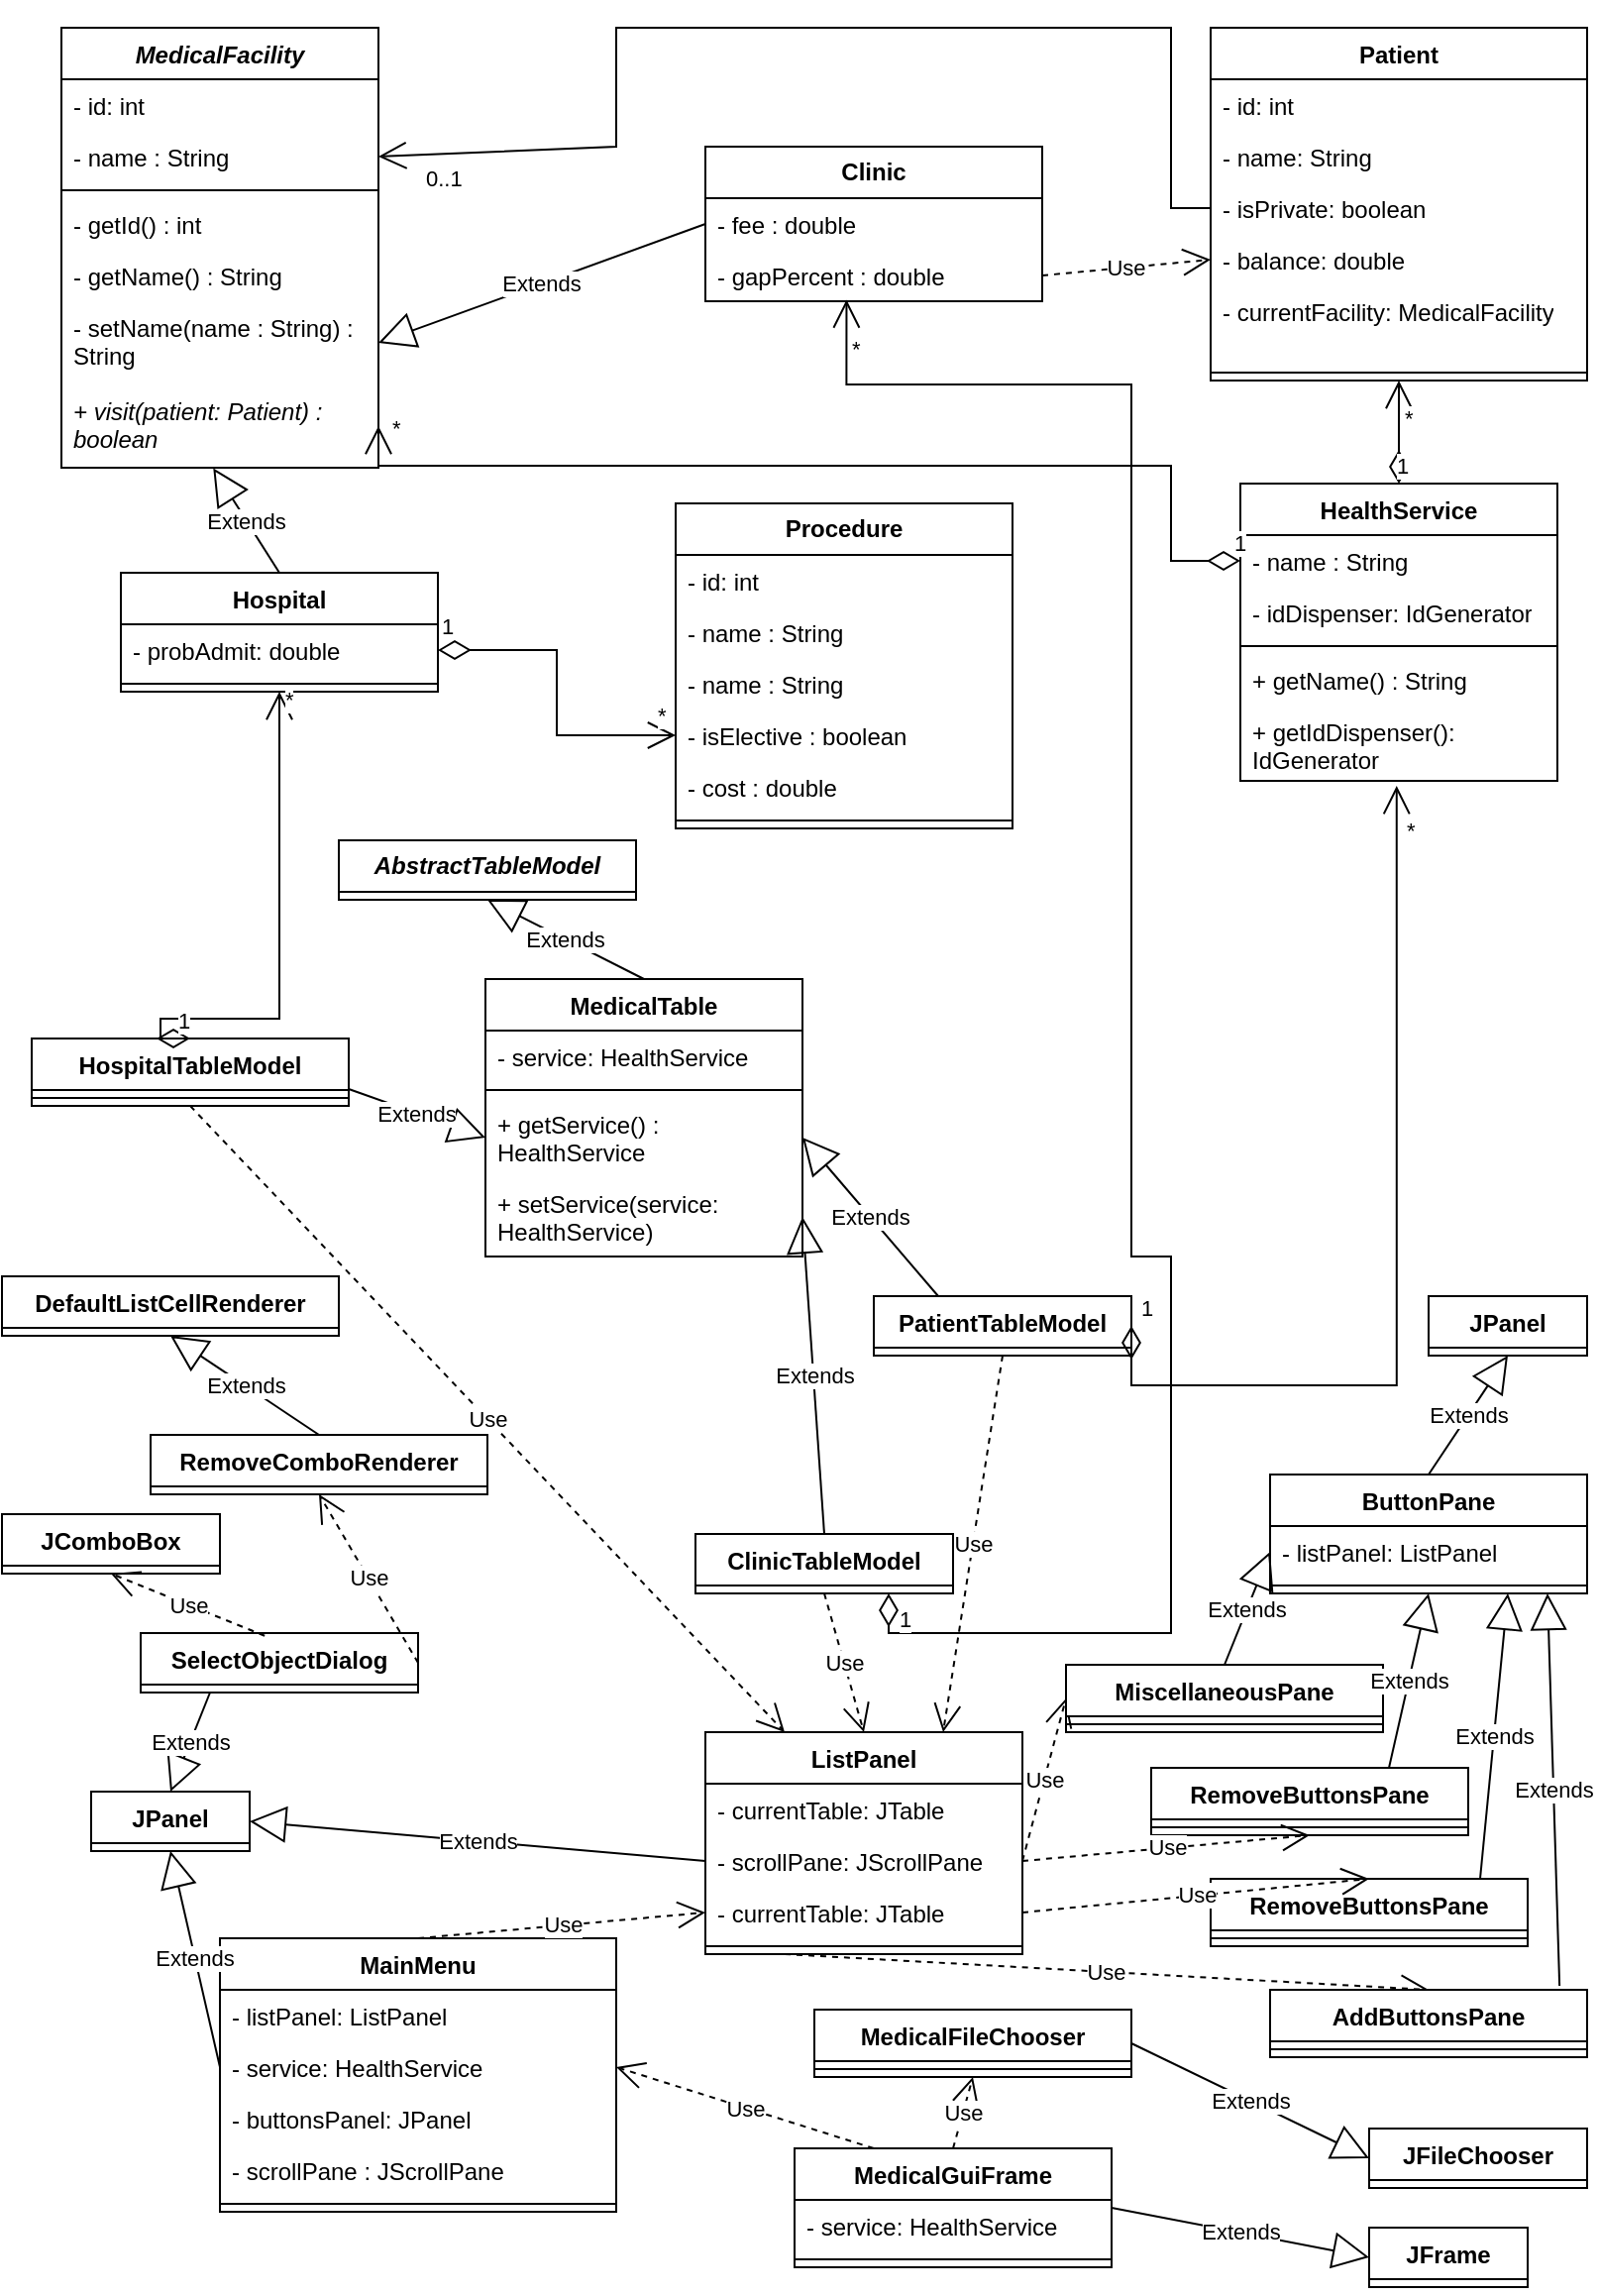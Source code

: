 <mxfile version="24.7.17">
  <diagram id="C5RBs43oDa-KdzZeNtuy" name="Page-1">
    <mxGraphModel dx="474" dy="698" grid="1" gridSize="10" guides="1" tooltips="1" connect="1" arrows="1" fold="1" page="1" pageScale="1" pageWidth="827" pageHeight="1169" math="0" shadow="0">
      <root>
        <mxCell id="WIyWlLk6GJQsqaUBKTNV-0" />
        <mxCell id="WIyWlLk6GJQsqaUBKTNV-1" parent="WIyWlLk6GJQsqaUBKTNV-0" />
        <mxCell id="uJBvSCYll9lpUhuitbbK-11" value="&lt;i&gt;&lt;b&gt;AbstractTableModel&lt;/b&gt;&lt;/i&gt;" style="swimlane;fontStyle=0;childLayout=stackLayout;horizontal=1;startSize=26;fillColor=none;horizontalStack=0;resizeParent=1;resizeParentMax=0;resizeLast=0;collapsible=1;marginBottom=0;whiteSpace=wrap;html=1;" parent="WIyWlLk6GJQsqaUBKTNV-1" vertex="1" collapsed="1">
          <mxGeometry x="180" y="430" width="150" height="30" as="geometry">
            <mxRectangle x="300" y="590" width="140" height="47" as="alternateBounds" />
          </mxGeometry>
        </mxCell>
        <mxCell id="uJBvSCYll9lpUhuitbbK-17" value="Extends" style="endArrow=block;endSize=16;endFill=0;html=1;rounded=0;exitX=1;exitY=0.75;exitDx=0;exitDy=0;entryX=0;entryY=0.5;entryDx=0;entryDy=0;" parent="WIyWlLk6GJQsqaUBKTNV-1" source="uJBvSCYll9lpUhuitbbK-98" target="smxRwG_7MUH6XR9ZZ808-3" edge="1">
          <mxGeometry width="160" relative="1" as="geometry">
            <mxPoint x="350" y="780" as="sourcePoint" />
            <mxPoint x="400" y="850" as="targetPoint" />
          </mxGeometry>
        </mxCell>
        <mxCell id="uJBvSCYll9lpUhuitbbK-22" value="Hospital" style="swimlane;fontStyle=1;align=center;verticalAlign=top;childLayout=stackLayout;horizontal=1;startSize=26;horizontalStack=0;resizeParent=1;resizeParentMax=0;resizeLast=0;collapsible=1;marginBottom=0;whiteSpace=wrap;html=1;" parent="WIyWlLk6GJQsqaUBKTNV-1" vertex="1">
          <mxGeometry x="70" y="295" width="160" height="60" as="geometry" />
        </mxCell>
        <mxCell id="uJBvSCYll9lpUhuitbbK-23" value="- probAdmit: double" style="text;strokeColor=none;fillColor=none;align=left;verticalAlign=top;spacingLeft=4;spacingRight=4;overflow=hidden;rotatable=0;points=[[0,0.5],[1,0.5]];portConstraint=eastwest;whiteSpace=wrap;html=1;" parent="uJBvSCYll9lpUhuitbbK-22" vertex="1">
          <mxGeometry y="26" width="160" height="26" as="geometry" />
        </mxCell>
        <mxCell id="uJBvSCYll9lpUhuitbbK-24" value="" style="line;strokeWidth=1;fillColor=none;align=left;verticalAlign=middle;spacingTop=-1;spacingLeft=3;spacingRight=3;rotatable=0;labelPosition=right;points=[];portConstraint=eastwest;strokeColor=inherit;" parent="uJBvSCYll9lpUhuitbbK-22" vertex="1">
          <mxGeometry y="52" width="160" height="8" as="geometry" />
        </mxCell>
        <mxCell id="uJBvSCYll9lpUhuitbbK-26" value="&lt;i&gt;MedicalFacility&lt;/i&gt;" style="swimlane;fontStyle=1;align=center;verticalAlign=top;childLayout=stackLayout;horizontal=1;startSize=26;horizontalStack=0;resizeParent=1;resizeParentMax=0;resizeLast=0;collapsible=1;marginBottom=0;whiteSpace=wrap;html=1;" parent="WIyWlLk6GJQsqaUBKTNV-1" vertex="1">
          <mxGeometry x="40" y="20" width="160" height="222" as="geometry" />
        </mxCell>
        <mxCell id="uJBvSCYll9lpUhuitbbK-27" value="- id: int" style="text;strokeColor=none;fillColor=none;align=left;verticalAlign=top;spacingLeft=4;spacingRight=4;overflow=hidden;rotatable=0;points=[[0,0.5],[1,0.5]];portConstraint=eastwest;whiteSpace=wrap;html=1;" parent="uJBvSCYll9lpUhuitbbK-26" vertex="1">
          <mxGeometry y="26" width="160" height="26" as="geometry" />
        </mxCell>
        <mxCell id="uJBvSCYll9lpUhuitbbK-31" value="- name : String" style="text;strokeColor=none;fillColor=none;align=left;verticalAlign=top;spacingLeft=4;spacingRight=4;overflow=hidden;rotatable=0;points=[[0,0.5],[1,0.5]];portConstraint=eastwest;whiteSpace=wrap;html=1;" parent="uJBvSCYll9lpUhuitbbK-26" vertex="1">
          <mxGeometry y="52" width="160" height="26" as="geometry" />
        </mxCell>
        <mxCell id="uJBvSCYll9lpUhuitbbK-28" value="" style="line;strokeWidth=1;fillColor=none;align=left;verticalAlign=middle;spacingTop=-1;spacingLeft=3;spacingRight=3;rotatable=0;labelPosition=right;points=[];portConstraint=eastwest;strokeColor=inherit;" parent="uJBvSCYll9lpUhuitbbK-26" vertex="1">
          <mxGeometry y="78" width="160" height="8" as="geometry" />
        </mxCell>
        <mxCell id="uJBvSCYll9lpUhuitbbK-29" value="- getId() : int" style="text;strokeColor=none;fillColor=none;align=left;verticalAlign=top;spacingLeft=4;spacingRight=4;overflow=hidden;rotatable=0;points=[[0,0.5],[1,0.5]];portConstraint=eastwest;whiteSpace=wrap;html=1;" parent="uJBvSCYll9lpUhuitbbK-26" vertex="1">
          <mxGeometry y="86" width="160" height="26" as="geometry" />
        </mxCell>
        <mxCell id="uJBvSCYll9lpUhuitbbK-32" value="- getName() : String" style="text;strokeColor=none;fillColor=none;align=left;verticalAlign=top;spacingLeft=4;spacingRight=4;overflow=hidden;rotatable=0;points=[[0,0.5],[1,0.5]];portConstraint=eastwest;whiteSpace=wrap;html=1;" parent="uJBvSCYll9lpUhuitbbK-26" vertex="1">
          <mxGeometry y="112" width="160" height="26" as="geometry" />
        </mxCell>
        <mxCell id="uJBvSCYll9lpUhuitbbK-33" value="- setName(name : String) : String" style="text;strokeColor=none;fillColor=none;align=left;verticalAlign=top;spacingLeft=4;spacingRight=4;overflow=hidden;rotatable=0;points=[[0,0.5],[1,0.5]];portConstraint=eastwest;whiteSpace=wrap;html=1;" parent="uJBvSCYll9lpUhuitbbK-26" vertex="1">
          <mxGeometry y="138" width="160" height="42" as="geometry" />
        </mxCell>
        <mxCell id="uJBvSCYll9lpUhuitbbK-34" value="&lt;i&gt;+ visit(patient: Patient) :&amp;nbsp; boolean&lt;/i&gt;" style="text;strokeColor=none;fillColor=none;align=left;verticalAlign=top;spacingLeft=4;spacingRight=4;overflow=hidden;rotatable=0;points=[[0,0.5],[1,0.5]];portConstraint=eastwest;whiteSpace=wrap;html=1;" parent="uJBvSCYll9lpUhuitbbK-26" vertex="1">
          <mxGeometry y="180" width="160" height="42" as="geometry" />
        </mxCell>
        <mxCell id="uJBvSCYll9lpUhuitbbK-30" value="Extends" style="endArrow=block;endSize=16;endFill=0;html=1;rounded=0;exitX=0.5;exitY=0;exitDx=0;exitDy=0;entryX=0.479;entryY=1.007;entryDx=0;entryDy=0;entryPerimeter=0;" parent="WIyWlLk6GJQsqaUBKTNV-1" source="uJBvSCYll9lpUhuitbbK-22" target="uJBvSCYll9lpUhuitbbK-34" edge="1">
          <mxGeometry width="160" relative="1" as="geometry">
            <mxPoint x="520" y="300" as="sourcePoint" />
            <mxPoint x="720" y="340" as="targetPoint" />
          </mxGeometry>
        </mxCell>
        <mxCell id="uJBvSCYll9lpUhuitbbK-48" value="&lt;b&gt;Procedure&lt;/b&gt;" style="swimlane;fontStyle=0;childLayout=stackLayout;horizontal=1;startSize=26;fillColor=none;horizontalStack=0;resizeParent=1;resizeParentMax=0;resizeLast=0;collapsible=1;marginBottom=0;whiteSpace=wrap;html=1;" parent="WIyWlLk6GJQsqaUBKTNV-1" vertex="1">
          <mxGeometry x="350" y="260" width="170" height="164" as="geometry" />
        </mxCell>
        <mxCell id="uJBvSCYll9lpUhuitbbK-49" value="- id: int" style="text;strokeColor=none;fillColor=none;align=left;verticalAlign=top;spacingLeft=4;spacingRight=4;overflow=hidden;rotatable=0;points=[[0,0.5],[1,0.5]];portConstraint=eastwest;whiteSpace=wrap;html=1;" parent="uJBvSCYll9lpUhuitbbK-48" vertex="1">
          <mxGeometry y="26" width="170" height="26" as="geometry" />
        </mxCell>
        <mxCell id="uJBvSCYll9lpUhuitbbK-52" value="- name : String" style="text;strokeColor=none;fillColor=none;align=left;verticalAlign=top;spacingLeft=4;spacingRight=4;overflow=hidden;rotatable=0;points=[[0,0.5],[1,0.5]];portConstraint=eastwest;whiteSpace=wrap;html=1;" parent="uJBvSCYll9lpUhuitbbK-48" vertex="1">
          <mxGeometry y="52" width="170" height="26" as="geometry" />
        </mxCell>
        <mxCell id="uJBvSCYll9lpUhuitbbK-53" value="- name : String" style="text;strokeColor=none;fillColor=none;align=left;verticalAlign=top;spacingLeft=4;spacingRight=4;overflow=hidden;rotatable=0;points=[[0,0.5],[1,0.5]];portConstraint=eastwest;whiteSpace=wrap;html=1;" parent="uJBvSCYll9lpUhuitbbK-48" vertex="1">
          <mxGeometry y="78" width="170" height="26" as="geometry" />
        </mxCell>
        <mxCell id="uJBvSCYll9lpUhuitbbK-54" value="- isElective : boolean" style="text;strokeColor=none;fillColor=none;align=left;verticalAlign=top;spacingLeft=4;spacingRight=4;overflow=hidden;rotatable=0;points=[[0,0.5],[1,0.5]];portConstraint=eastwest;whiteSpace=wrap;html=1;" parent="uJBvSCYll9lpUhuitbbK-48" vertex="1">
          <mxGeometry y="104" width="170" height="26" as="geometry" />
        </mxCell>
        <mxCell id="uJBvSCYll9lpUhuitbbK-55" value="- cost : double" style="text;strokeColor=none;fillColor=none;align=left;verticalAlign=top;spacingLeft=4;spacingRight=4;overflow=hidden;rotatable=0;points=[[0,0.5],[1,0.5]];portConstraint=eastwest;whiteSpace=wrap;html=1;" parent="uJBvSCYll9lpUhuitbbK-48" vertex="1">
          <mxGeometry y="130" width="170" height="26" as="geometry" />
        </mxCell>
        <mxCell id="uJBvSCYll9lpUhuitbbK-102" value="" style="line;strokeWidth=1;fillColor=none;align=left;verticalAlign=middle;spacingTop=-1;spacingLeft=3;spacingRight=3;rotatable=0;labelPosition=right;points=[];portConstraint=eastwest;strokeColor=inherit;" parent="uJBvSCYll9lpUhuitbbK-48" vertex="1">
          <mxGeometry y="156" width="170" height="8" as="geometry" />
        </mxCell>
        <mxCell id="uJBvSCYll9lpUhuitbbK-63" value="1" style="endArrow=open;html=1;endSize=12;startArrow=diamondThin;startSize=14;startFill=0;edgeStyle=orthogonalEdgeStyle;align=left;verticalAlign=bottom;rounded=0;entryX=0;entryY=0.5;entryDx=0;entryDy=0;exitX=1;exitY=0.5;exitDx=0;exitDy=0;" parent="WIyWlLk6GJQsqaUBKTNV-1" source="uJBvSCYll9lpUhuitbbK-23" target="uJBvSCYll9lpUhuitbbK-54" edge="1">
          <mxGeometry x="-1" y="3" relative="1" as="geometry">
            <mxPoint x="229.84" y="437.712" as="sourcePoint" />
            <mxPoint x="360" y="627" as="targetPoint" />
          </mxGeometry>
        </mxCell>
        <mxCell id="uJBvSCYll9lpUhuitbbK-70" value="*" style="edgeLabel;html=1;align=left;verticalAlign=bottom;resizable=0;points=[];" parent="uJBvSCYll9lpUhuitbbK-63" vertex="1" connectable="0">
          <mxGeometry x="0.858" y="2" relative="1" as="geometry">
            <mxPoint as="offset" />
          </mxGeometry>
        </mxCell>
        <mxCell id="uJBvSCYll9lpUhuitbbK-71" value="&lt;b&gt;Clinic&lt;/b&gt;" style="swimlane;fontStyle=0;childLayout=stackLayout;horizontal=1;startSize=26;fillColor=none;horizontalStack=0;resizeParent=1;resizeParentMax=0;resizeLast=0;collapsible=1;marginBottom=0;whiteSpace=wrap;html=1;" parent="WIyWlLk6GJQsqaUBKTNV-1" vertex="1">
          <mxGeometry x="365" y="80" width="170" height="78" as="geometry" />
        </mxCell>
        <mxCell id="uJBvSCYll9lpUhuitbbK-72" value="- fee : double" style="text;strokeColor=none;fillColor=none;align=left;verticalAlign=top;spacingLeft=4;spacingRight=4;overflow=hidden;rotatable=0;points=[[0,0.5],[1,0.5]];portConstraint=eastwest;whiteSpace=wrap;html=1;" parent="uJBvSCYll9lpUhuitbbK-71" vertex="1">
          <mxGeometry y="26" width="170" height="26" as="geometry" />
        </mxCell>
        <mxCell id="uJBvSCYll9lpUhuitbbK-76" value="- gapPercent : double" style="text;strokeColor=none;fillColor=none;align=left;verticalAlign=top;spacingLeft=4;spacingRight=4;overflow=hidden;rotatable=0;points=[[0,0.5],[1,0.5]];portConstraint=eastwest;whiteSpace=wrap;html=1;" parent="uJBvSCYll9lpUhuitbbK-71" vertex="1">
          <mxGeometry y="52" width="170" height="26" as="geometry" />
        </mxCell>
        <mxCell id="uJBvSCYll9lpUhuitbbK-75" value="Extends" style="endArrow=block;endSize=16;endFill=0;html=1;rounded=0;entryX=1;entryY=0.5;entryDx=0;entryDy=0;exitX=0;exitY=0.5;exitDx=0;exitDy=0;" parent="WIyWlLk6GJQsqaUBKTNV-1" source="uJBvSCYll9lpUhuitbbK-72" target="uJBvSCYll9lpUhuitbbK-33" edge="1">
          <mxGeometry width="160" relative="1" as="geometry">
            <mxPoint x="390" y="162" as="sourcePoint" />
            <mxPoint x="550" y="120" as="targetPoint" />
          </mxGeometry>
        </mxCell>
        <mxCell id="uJBvSCYll9lpUhuitbbK-98" value="HospitalTableModel" style="swimlane;fontStyle=1;align=center;verticalAlign=top;childLayout=stackLayout;horizontal=1;startSize=26;horizontalStack=0;resizeParent=1;resizeParentMax=0;resizeLast=0;collapsible=1;marginBottom=0;whiteSpace=wrap;html=1;" parent="WIyWlLk6GJQsqaUBKTNV-1" vertex="1">
          <mxGeometry x="25" y="530" width="160" height="34" as="geometry" />
        </mxCell>
        <mxCell id="uJBvSCYll9lpUhuitbbK-100" value="" style="line;strokeWidth=1;fillColor=none;align=left;verticalAlign=middle;spacingTop=-1;spacingLeft=3;spacingRight=3;rotatable=0;labelPosition=right;points=[];portConstraint=eastwest;strokeColor=inherit;" parent="uJBvSCYll9lpUhuitbbK-98" vertex="1">
          <mxGeometry y="26" width="160" height="8" as="geometry" />
        </mxCell>
        <mxCell id="uJBvSCYll9lpUhuitbbK-105" value="1" style="endArrow=open;html=1;endSize=12;startArrow=diamondThin;startSize=14;startFill=0;edgeStyle=orthogonalEdgeStyle;align=left;verticalAlign=bottom;rounded=0;entryX=0.5;entryY=1;entryDx=0;entryDy=0;exitX=0.5;exitY=0;exitDx=0;exitDy=0;" parent="WIyWlLk6GJQsqaUBKTNV-1" source="uJBvSCYll9lpUhuitbbK-98" target="uJBvSCYll9lpUhuitbbK-22" edge="1">
          <mxGeometry x="-0.933" relative="1" as="geometry">
            <mxPoint x="120" y="600" as="sourcePoint" />
            <mxPoint x="141.52" y="536.66" as="targetPoint" />
            <mxPoint as="offset" />
            <Array as="points">
              <mxPoint x="90" y="520" />
              <mxPoint x="150" y="520" />
            </Array>
          </mxGeometry>
        </mxCell>
        <mxCell id="uJBvSCYll9lpUhuitbbK-106" value="*" style="edgeLabel;html=1;align=left;verticalAlign=bottom;resizable=0;points=[];" parent="uJBvSCYll9lpUhuitbbK-105" vertex="1" connectable="0">
          <mxGeometry x="0.904" y="-1" relative="1" as="geometry">
            <mxPoint as="offset" />
          </mxGeometry>
        </mxCell>
        <mxCell id="uJBvSCYll9lpUhuitbbK-109" value="HealthService" style="swimlane;fontStyle=1;align=center;verticalAlign=top;childLayout=stackLayout;horizontal=1;startSize=26;horizontalStack=0;resizeParent=1;resizeParentMax=0;resizeLast=0;collapsible=1;marginBottom=0;whiteSpace=wrap;html=1;" parent="WIyWlLk6GJQsqaUBKTNV-1" vertex="1">
          <mxGeometry x="635" y="250" width="160" height="150" as="geometry" />
        </mxCell>
        <mxCell id="uJBvSCYll9lpUhuitbbK-110" value="- name : String" style="text;strokeColor=none;fillColor=none;align=left;verticalAlign=top;spacingLeft=4;spacingRight=4;overflow=hidden;rotatable=0;points=[[0,0.5],[1,0.5]];portConstraint=eastwest;whiteSpace=wrap;html=1;" parent="uJBvSCYll9lpUhuitbbK-109" vertex="1">
          <mxGeometry y="26" width="160" height="26" as="geometry" />
        </mxCell>
        <mxCell id="uJBvSCYll9lpUhuitbbK-113" value="- idDispenser: IdGenerator" style="text;strokeColor=none;fillColor=none;align=left;verticalAlign=top;spacingLeft=4;spacingRight=4;overflow=hidden;rotatable=0;points=[[0,0.5],[1,0.5]];portConstraint=eastwest;whiteSpace=wrap;html=1;" parent="uJBvSCYll9lpUhuitbbK-109" vertex="1">
          <mxGeometry y="52" width="160" height="26" as="geometry" />
        </mxCell>
        <mxCell id="uJBvSCYll9lpUhuitbbK-111" value="" style="line;strokeWidth=1;fillColor=none;align=left;verticalAlign=middle;spacingTop=-1;spacingLeft=3;spacingRight=3;rotatable=0;labelPosition=right;points=[];portConstraint=eastwest;strokeColor=inherit;" parent="uJBvSCYll9lpUhuitbbK-109" vertex="1">
          <mxGeometry y="78" width="160" height="8" as="geometry" />
        </mxCell>
        <mxCell id="uJBvSCYll9lpUhuitbbK-112" value="+ getName() : String" style="text;strokeColor=none;fillColor=none;align=left;verticalAlign=top;spacingLeft=4;spacingRight=4;overflow=hidden;rotatable=0;points=[[0,0.5],[1,0.5]];portConstraint=eastwest;whiteSpace=wrap;html=1;" parent="uJBvSCYll9lpUhuitbbK-109" vertex="1">
          <mxGeometry y="86" width="160" height="26" as="geometry" />
        </mxCell>
        <mxCell id="uJBvSCYll9lpUhuitbbK-114" value="+ getIdDispenser(): IdGenerator" style="text;strokeColor=none;fillColor=none;align=left;verticalAlign=top;spacingLeft=4;spacingRight=4;overflow=hidden;rotatable=0;points=[[0,0.5],[1,0.5]];portConstraint=eastwest;whiteSpace=wrap;html=1;" parent="uJBvSCYll9lpUhuitbbK-109" vertex="1">
          <mxGeometry y="112" width="160" height="38" as="geometry" />
        </mxCell>
        <mxCell id="uJBvSCYll9lpUhuitbbK-116" value="1" style="endArrow=open;html=1;endSize=12;startArrow=diamondThin;startSize=14;startFill=0;edgeStyle=orthogonalEdgeStyle;align=left;verticalAlign=bottom;rounded=0;exitX=0;exitY=0.5;exitDx=0;exitDy=0;entryX=1;entryY=0.5;entryDx=0;entryDy=0;" parent="WIyWlLk6GJQsqaUBKTNV-1" source="uJBvSCYll9lpUhuitbbK-110" target="uJBvSCYll9lpUhuitbbK-34" edge="1">
          <mxGeometry x="-0.978" relative="1" as="geometry">
            <mxPoint x="520" y="790" as="sourcePoint" />
            <mxPoint x="260" y="320" as="targetPoint" />
            <Array as="points">
              <mxPoint x="600" y="289" />
              <mxPoint x="600" y="241" />
            </Array>
            <mxPoint as="offset" />
          </mxGeometry>
        </mxCell>
        <mxCell id="uJBvSCYll9lpUhuitbbK-117" value="*" style="edgeLabel;html=1;align=left;verticalAlign=bottom;resizable=0;points=[];" parent="uJBvSCYll9lpUhuitbbK-116" vertex="1" connectable="0">
          <mxGeometry x="0.963" y="-4" relative="1" as="geometry">
            <mxPoint x="1" as="offset" />
          </mxGeometry>
        </mxCell>
        <mxCell id="uJBvSCYll9lpUhuitbbK-118" value="Patient" style="swimlane;fontStyle=1;align=center;verticalAlign=top;childLayout=stackLayout;horizontal=1;startSize=26;horizontalStack=0;resizeParent=1;resizeParentMax=0;resizeLast=0;collapsible=1;marginBottom=0;whiteSpace=wrap;html=1;" parent="WIyWlLk6GJQsqaUBKTNV-1" vertex="1">
          <mxGeometry x="620" y="20" width="190" height="178" as="geometry" />
        </mxCell>
        <mxCell id="uJBvSCYll9lpUhuitbbK-119" value="- id: int" style="text;strokeColor=none;fillColor=none;align=left;verticalAlign=top;spacingLeft=4;spacingRight=4;overflow=hidden;rotatable=0;points=[[0,0.5],[1,0.5]];portConstraint=eastwest;whiteSpace=wrap;html=1;" parent="uJBvSCYll9lpUhuitbbK-118" vertex="1">
          <mxGeometry y="26" width="190" height="26" as="geometry" />
        </mxCell>
        <mxCell id="uJBvSCYll9lpUhuitbbK-122" value="- name: String" style="text;strokeColor=none;fillColor=none;align=left;verticalAlign=top;spacingLeft=4;spacingRight=4;overflow=hidden;rotatable=0;points=[[0,0.5],[1,0.5]];portConstraint=eastwest;whiteSpace=wrap;html=1;" parent="uJBvSCYll9lpUhuitbbK-118" vertex="1">
          <mxGeometry y="52" width="190" height="26" as="geometry" />
        </mxCell>
        <mxCell id="uJBvSCYll9lpUhuitbbK-124" value="- isPrivate: boolean" style="text;strokeColor=none;fillColor=none;align=left;verticalAlign=top;spacingLeft=4;spacingRight=4;overflow=hidden;rotatable=0;points=[[0,0.5],[1,0.5]];portConstraint=eastwest;whiteSpace=wrap;html=1;" parent="uJBvSCYll9lpUhuitbbK-118" vertex="1">
          <mxGeometry y="78" width="190" height="26" as="geometry" />
        </mxCell>
        <mxCell id="uJBvSCYll9lpUhuitbbK-123" value="- balance: double" style="text;strokeColor=none;fillColor=none;align=left;verticalAlign=top;spacingLeft=4;spacingRight=4;overflow=hidden;rotatable=0;points=[[0,0.5],[1,0.5]];portConstraint=eastwest;whiteSpace=wrap;html=1;" parent="uJBvSCYll9lpUhuitbbK-118" vertex="1">
          <mxGeometry y="104" width="190" height="26" as="geometry" />
        </mxCell>
        <mxCell id="uJBvSCYll9lpUhuitbbK-125" value="- currentFacility: MedicalFacility" style="text;strokeColor=none;fillColor=none;align=left;verticalAlign=top;spacingLeft=4;spacingRight=4;overflow=hidden;rotatable=0;points=[[0,0.5],[1,0.5]];portConstraint=eastwest;whiteSpace=wrap;html=1;" parent="uJBvSCYll9lpUhuitbbK-118" vertex="1">
          <mxGeometry y="130" width="190" height="40" as="geometry" />
        </mxCell>
        <mxCell id="uJBvSCYll9lpUhuitbbK-120" value="" style="line;strokeWidth=1;fillColor=none;align=left;verticalAlign=middle;spacingTop=-1;spacingLeft=3;spacingRight=3;rotatable=0;labelPosition=right;points=[];portConstraint=eastwest;strokeColor=inherit;" parent="uJBvSCYll9lpUhuitbbK-118" vertex="1">
          <mxGeometry y="170" width="190" height="8" as="geometry" />
        </mxCell>
        <mxCell id="uJBvSCYll9lpUhuitbbK-126" value="" style="endArrow=open;endFill=1;endSize=12;html=1;rounded=0;entryX=1;entryY=0.5;entryDx=0;entryDy=0;exitX=0;exitY=0.5;exitDx=0;exitDy=0;" parent="WIyWlLk6GJQsqaUBKTNV-1" source="uJBvSCYll9lpUhuitbbK-124" target="uJBvSCYll9lpUhuitbbK-31" edge="1">
          <mxGeometry width="160" relative="1" as="geometry">
            <mxPoint x="380" y="340" as="sourcePoint" />
            <mxPoint x="540" y="340" as="targetPoint" />
            <Array as="points">
              <mxPoint x="600" y="111" />
              <mxPoint x="600" y="20" />
              <mxPoint x="320" y="20" />
              <mxPoint x="320" y="80" />
            </Array>
          </mxGeometry>
        </mxCell>
        <mxCell id="uJBvSCYll9lpUhuitbbK-128" value="0..1" style="edgeLabel;html=1;align=left;verticalAlign=top;resizable=0;points=[];" parent="uJBvSCYll9lpUhuitbbK-126" vertex="1" connectable="0">
          <mxGeometry x="0.925" y="-1" relative="1" as="geometry">
            <mxPoint as="offset" />
          </mxGeometry>
        </mxCell>
        <mxCell id="uJBvSCYll9lpUhuitbbK-141" value="ClinicTableModel" style="swimlane;fontStyle=1;align=center;verticalAlign=top;childLayout=stackLayout;horizontal=1;startSize=26;horizontalStack=0;resizeParent=1;resizeParentMax=0;resizeLast=0;collapsible=1;marginBottom=0;whiteSpace=wrap;html=1;" parent="WIyWlLk6GJQsqaUBKTNV-1" vertex="1" collapsed="1">
          <mxGeometry x="360" y="780" width="130" height="30" as="geometry">
            <mxRectangle x="490" y="960" width="160" height="86" as="alternateBounds" />
          </mxGeometry>
        </mxCell>
        <mxCell id="uJBvSCYll9lpUhuitbbK-142" value="+ field: type" style="text;strokeColor=none;fillColor=none;align=left;verticalAlign=top;spacingLeft=4;spacingRight=4;overflow=hidden;rotatable=0;points=[[0,0.5],[1,0.5]];portConstraint=eastwest;whiteSpace=wrap;html=1;" parent="uJBvSCYll9lpUhuitbbK-141" vertex="1">
          <mxGeometry y="26" width="160" height="26" as="geometry" />
        </mxCell>
        <mxCell id="uJBvSCYll9lpUhuitbbK-143" value="" style="line;strokeWidth=1;fillColor=none;align=left;verticalAlign=middle;spacingTop=-1;spacingLeft=3;spacingRight=3;rotatable=0;labelPosition=right;points=[];portConstraint=eastwest;strokeColor=inherit;" parent="uJBvSCYll9lpUhuitbbK-141" vertex="1">
          <mxGeometry y="52" width="160" height="8" as="geometry" />
        </mxCell>
        <mxCell id="uJBvSCYll9lpUhuitbbK-144" value="+ method(type): type" style="text;strokeColor=none;fillColor=none;align=left;verticalAlign=top;spacingLeft=4;spacingRight=4;overflow=hidden;rotatable=0;points=[[0,0.5],[1,0.5]];portConstraint=eastwest;whiteSpace=wrap;html=1;" parent="uJBvSCYll9lpUhuitbbK-141" vertex="1">
          <mxGeometry y="60" width="160" height="26" as="geometry" />
        </mxCell>
        <mxCell id="uJBvSCYll9lpUhuitbbK-155" value="Extends" style="endArrow=block;endSize=16;endFill=0;html=1;rounded=0;exitX=0.5;exitY=0;exitDx=0;exitDy=0;entryX=1;entryY=0.5;entryDx=0;entryDy=0;" parent="WIyWlLk6GJQsqaUBKTNV-1" source="uJBvSCYll9lpUhuitbbK-141" target="smxRwG_7MUH6XR9ZZ808-4" edge="1">
          <mxGeometry x="-0.001" width="160" relative="1" as="geometry">
            <mxPoint x="500" y="1000" as="sourcePoint" />
            <mxPoint x="420" y="860" as="targetPoint" />
            <mxPoint as="offset" />
          </mxGeometry>
        </mxCell>
        <mxCell id="uJBvSCYll9lpUhuitbbK-156" value="PatientTableModel" style="swimlane;fontStyle=1;align=center;verticalAlign=top;childLayout=stackLayout;horizontal=1;startSize=26;horizontalStack=0;resizeParent=1;resizeParentMax=0;resizeLast=0;collapsible=1;marginBottom=0;whiteSpace=wrap;html=1;" parent="WIyWlLk6GJQsqaUBKTNV-1" vertex="1" collapsed="1">
          <mxGeometry x="450" y="660" width="130" height="30" as="geometry">
            <mxRectangle x="490" y="960" width="160" height="86" as="alternateBounds" />
          </mxGeometry>
        </mxCell>
        <mxCell id="uJBvSCYll9lpUhuitbbK-157" value="+ field: type" style="text;strokeColor=none;fillColor=none;align=left;verticalAlign=top;spacingLeft=4;spacingRight=4;overflow=hidden;rotatable=0;points=[[0,0.5],[1,0.5]];portConstraint=eastwest;whiteSpace=wrap;html=1;" parent="uJBvSCYll9lpUhuitbbK-156" vertex="1">
          <mxGeometry y="26" width="160" height="26" as="geometry" />
        </mxCell>
        <mxCell id="uJBvSCYll9lpUhuitbbK-158" value="" style="line;strokeWidth=1;fillColor=none;align=left;verticalAlign=middle;spacingTop=-1;spacingLeft=3;spacingRight=3;rotatable=0;labelPosition=right;points=[];portConstraint=eastwest;strokeColor=inherit;" parent="uJBvSCYll9lpUhuitbbK-156" vertex="1">
          <mxGeometry y="52" width="160" height="8" as="geometry" />
        </mxCell>
        <mxCell id="uJBvSCYll9lpUhuitbbK-159" value="+ method(type): type" style="text;strokeColor=none;fillColor=none;align=left;verticalAlign=top;spacingLeft=4;spacingRight=4;overflow=hidden;rotatable=0;points=[[0,0.5],[1,0.5]];portConstraint=eastwest;whiteSpace=wrap;html=1;" parent="uJBvSCYll9lpUhuitbbK-156" vertex="1">
          <mxGeometry y="60" width="160" height="26" as="geometry" />
        </mxCell>
        <mxCell id="uJBvSCYll9lpUhuitbbK-160" value="Extends" style="endArrow=block;endSize=16;endFill=0;html=1;rounded=0;exitX=0.25;exitY=0;exitDx=0;exitDy=0;entryX=1;entryY=0.5;entryDx=0;entryDy=0;" parent="WIyWlLk6GJQsqaUBKTNV-1" source="uJBvSCYll9lpUhuitbbK-156" target="smxRwG_7MUH6XR9ZZ808-3" edge="1">
          <mxGeometry width="160" relative="1" as="geometry">
            <mxPoint x="592" y="880" as="sourcePoint" />
            <mxPoint x="480" y="860" as="targetPoint" />
          </mxGeometry>
        </mxCell>
        <mxCell id="uJBvSCYll9lpUhuitbbK-163" value="1" style="endArrow=open;html=1;endSize=12;startArrow=diamondThin;startSize=14;startFill=0;edgeStyle=orthogonalEdgeStyle;align=left;verticalAlign=bottom;rounded=0;exitX=1;exitY=0.5;exitDx=0;exitDy=0;entryX=0.493;entryY=1.067;entryDx=0;entryDy=0;entryPerimeter=0;" parent="WIyWlLk6GJQsqaUBKTNV-1" source="uJBvSCYll9lpUhuitbbK-156" target="uJBvSCYll9lpUhuitbbK-114" edge="1">
          <mxGeometry x="-1" y="3" relative="1" as="geometry">
            <mxPoint x="690" y="840" as="sourcePoint" />
            <mxPoint x="700" y="640" as="targetPoint" />
            <Array as="points">
              <mxPoint x="714" y="705" />
            </Array>
          </mxGeometry>
        </mxCell>
        <mxCell id="uJBvSCYll9lpUhuitbbK-164" value="*" style="edgeLabel;html=1;align=left;verticalAlign=top;resizable=0;points=[];" parent="uJBvSCYll9lpUhuitbbK-163" vertex="1" connectable="0">
          <mxGeometry x="0.958" y="-3" relative="1" as="geometry">
            <mxPoint as="offset" />
          </mxGeometry>
        </mxCell>
        <mxCell id="uJBvSCYll9lpUhuitbbK-166" value="1" style="endArrow=open;html=1;endSize=12;startArrow=diamondThin;startSize=14;startFill=0;edgeStyle=orthogonalEdgeStyle;align=left;verticalAlign=top;rounded=0;exitX=0.75;exitY=1;exitDx=0;exitDy=0;entryX=0.419;entryY=0.971;entryDx=0;entryDy=0;entryPerimeter=0;" parent="WIyWlLk6GJQsqaUBKTNV-1" source="uJBvSCYll9lpUhuitbbK-141" target="uJBvSCYll9lpUhuitbbK-76" edge="1">
          <mxGeometry x="-1" y="3" relative="1" as="geometry">
            <mxPoint x="600" y="1020" as="sourcePoint" />
            <mxPoint x="548" y="220" as="targetPoint" />
            <Array as="points">
              <mxPoint x="457" y="830" />
              <mxPoint x="600" y="830" />
              <mxPoint x="600" y="640" />
              <mxPoint x="580" y="640" />
              <mxPoint x="580" y="200" />
              <mxPoint x="436" y="200" />
            </Array>
            <mxPoint as="offset" />
          </mxGeometry>
        </mxCell>
        <mxCell id="uJBvSCYll9lpUhuitbbK-167" value="*" style="edgeLabel;html=1;align=left;verticalAlign=top;resizable=0;points=[];" parent="uJBvSCYll9lpUhuitbbK-166" vertex="1" connectable="0">
          <mxGeometry x="0.976" y="-1" relative="1" as="geometry">
            <mxPoint as="offset" />
          </mxGeometry>
        </mxCell>
        <mxCell id="uJBvSCYll9lpUhuitbbK-172" value="MainMenu" style="swimlane;fontStyle=1;align=center;verticalAlign=top;childLayout=stackLayout;horizontal=1;startSize=26;horizontalStack=0;resizeParent=1;resizeParentMax=0;resizeLast=0;collapsible=1;marginBottom=0;whiteSpace=wrap;html=1;" parent="WIyWlLk6GJQsqaUBKTNV-1" vertex="1">
          <mxGeometry x="120" y="984" width="200" height="138" as="geometry" />
        </mxCell>
        <mxCell id="uJBvSCYll9lpUhuitbbK-173" value="&lt;div&gt;- listPanel: ListPanel&lt;/div&gt;" style="text;strokeColor=none;fillColor=none;align=left;verticalAlign=top;spacingLeft=4;spacingRight=4;overflow=hidden;rotatable=0;points=[[0,0.5],[1,0.5]];portConstraint=eastwest;whiteSpace=wrap;html=1;" parent="uJBvSCYll9lpUhuitbbK-172" vertex="1">
          <mxGeometry y="26" width="200" height="26" as="geometry" />
        </mxCell>
        <mxCell id="smxRwG_7MUH6XR9ZZ808-9" value="- service: HealthService" style="text;strokeColor=none;fillColor=none;align=left;verticalAlign=top;spacingLeft=4;spacingRight=4;overflow=hidden;rotatable=0;points=[[0,0.5],[1,0.5]];portConstraint=eastwest;whiteSpace=wrap;html=1;" parent="uJBvSCYll9lpUhuitbbK-172" vertex="1">
          <mxGeometry y="52" width="200" height="26" as="geometry" />
        </mxCell>
        <mxCell id="smxRwG_7MUH6XR9ZZ808-10" value="- buttonsPanel: JPanel" style="text;strokeColor=none;fillColor=none;align=left;verticalAlign=top;spacingLeft=4;spacingRight=4;overflow=hidden;rotatable=0;points=[[0,0.5],[1,0.5]];portConstraint=eastwest;whiteSpace=wrap;html=1;" parent="uJBvSCYll9lpUhuitbbK-172" vertex="1">
          <mxGeometry y="78" width="200" height="26" as="geometry" />
        </mxCell>
        <mxCell id="IG4wfABxVN-roW8auL99-11" value="- scrollPane : JScrollPane" style="text;strokeColor=none;fillColor=none;align=left;verticalAlign=top;spacingLeft=4;spacingRight=4;overflow=hidden;rotatable=0;points=[[0,0.5],[1,0.5]];portConstraint=eastwest;whiteSpace=wrap;html=1;" parent="uJBvSCYll9lpUhuitbbK-172" vertex="1">
          <mxGeometry y="104" width="200" height="26" as="geometry" />
        </mxCell>
        <mxCell id="uJBvSCYll9lpUhuitbbK-174" value="" style="line;strokeWidth=1;fillColor=none;align=left;verticalAlign=middle;spacingTop=-1;spacingLeft=3;spacingRight=3;rotatable=0;labelPosition=right;points=[];portConstraint=eastwest;strokeColor=inherit;" parent="uJBvSCYll9lpUhuitbbK-172" vertex="1">
          <mxGeometry y="130" width="200" height="8" as="geometry" />
        </mxCell>
        <mxCell id="uJBvSCYll9lpUhuitbbK-207" value="1" style="endArrow=open;html=1;endSize=12;startArrow=diamondThin;startSize=14;startFill=0;edgeStyle=orthogonalEdgeStyle;align=left;verticalAlign=bottom;rounded=0;exitX=0.5;exitY=0;exitDx=0;exitDy=0;entryX=0.5;entryY=1;entryDx=0;entryDy=0;" parent="WIyWlLk6GJQsqaUBKTNV-1" source="uJBvSCYll9lpUhuitbbK-109" target="uJBvSCYll9lpUhuitbbK-118" edge="1">
          <mxGeometry x="-1" y="3" relative="1" as="geometry">
            <mxPoint x="660" y="530" as="sourcePoint" />
            <mxPoint x="713.86" y="500.76" as="targetPoint" />
          </mxGeometry>
        </mxCell>
        <mxCell id="uJBvSCYll9lpUhuitbbK-208" value="*" style="edgeLabel;html=1;align=left;verticalAlign=top;resizable=0;points=[];" parent="uJBvSCYll9lpUhuitbbK-207" vertex="1" connectable="0">
          <mxGeometry x="0.775" y="-1" relative="1" as="geometry">
            <mxPoint as="offset" />
          </mxGeometry>
        </mxCell>
        <mxCell id="uJBvSCYll9lpUhuitbbK-226" value="JFrame" style="swimlane;fontStyle=1;align=center;verticalAlign=top;childLayout=stackLayout;horizontal=1;startSize=26;horizontalStack=0;resizeParent=1;resizeParentMax=0;resizeLast=0;collapsible=1;marginBottom=0;whiteSpace=wrap;html=1;" parent="WIyWlLk6GJQsqaUBKTNV-1" vertex="1" collapsed="1">
          <mxGeometry x="700" y="1130" width="80" height="30" as="geometry">
            <mxRectangle x="470" y="1816" width="160" height="86" as="alternateBounds" />
          </mxGeometry>
        </mxCell>
        <mxCell id="uJBvSCYll9lpUhuitbbK-227" value="+ field: type" style="text;strokeColor=none;fillColor=none;align=left;verticalAlign=top;spacingLeft=4;spacingRight=4;overflow=hidden;rotatable=0;points=[[0,0.5],[1,0.5]];portConstraint=eastwest;whiteSpace=wrap;html=1;" parent="uJBvSCYll9lpUhuitbbK-226" vertex="1">
          <mxGeometry y="26" width="160" height="26" as="geometry" />
        </mxCell>
        <mxCell id="uJBvSCYll9lpUhuitbbK-228" value="" style="line;strokeWidth=1;fillColor=none;align=left;verticalAlign=middle;spacingTop=-1;spacingLeft=3;spacingRight=3;rotatable=0;labelPosition=right;points=[];portConstraint=eastwest;strokeColor=inherit;" parent="uJBvSCYll9lpUhuitbbK-226" vertex="1">
          <mxGeometry y="52" width="160" height="8" as="geometry" />
        </mxCell>
        <mxCell id="uJBvSCYll9lpUhuitbbK-229" value="+ method(type): type" style="text;strokeColor=none;fillColor=none;align=left;verticalAlign=top;spacingLeft=4;spacingRight=4;overflow=hidden;rotatable=0;points=[[0,0.5],[1,0.5]];portConstraint=eastwest;whiteSpace=wrap;html=1;" parent="uJBvSCYll9lpUhuitbbK-226" vertex="1">
          <mxGeometry y="60" width="160" height="26" as="geometry" />
        </mxCell>
        <mxCell id="uJBvSCYll9lpUhuitbbK-230" value="Extends" style="endArrow=block;endSize=16;endFill=0;html=1;rounded=0;entryX=0;entryY=0.5;entryDx=0;entryDy=0;exitX=1;exitY=0.5;exitDx=0;exitDy=0;" parent="WIyWlLk6GJQsqaUBKTNV-1" source="uJBvSCYll9lpUhuitbbK-231" target="uJBvSCYll9lpUhuitbbK-226" edge="1">
          <mxGeometry width="160" relative="1" as="geometry">
            <mxPoint x="430" y="1249" as="sourcePoint" />
            <mxPoint x="510" y="1326" as="targetPoint" />
          </mxGeometry>
        </mxCell>
        <mxCell id="uJBvSCYll9lpUhuitbbK-231" value="MedicalGuiFrame" style="swimlane;fontStyle=1;align=center;verticalAlign=top;childLayout=stackLayout;horizontal=1;startSize=26;horizontalStack=0;resizeParent=1;resizeParentMax=0;resizeLast=0;collapsible=1;marginBottom=0;whiteSpace=wrap;html=1;" parent="WIyWlLk6GJQsqaUBKTNV-1" vertex="1">
          <mxGeometry x="410" y="1090" width="160" height="60" as="geometry" />
        </mxCell>
        <mxCell id="uJBvSCYll9lpUhuitbbK-232" value="- service: HealthService" style="text;strokeColor=none;fillColor=none;align=left;verticalAlign=top;spacingLeft=4;spacingRight=4;overflow=hidden;rotatable=0;points=[[0,0.5],[1,0.5]];portConstraint=eastwest;whiteSpace=wrap;html=1;" parent="uJBvSCYll9lpUhuitbbK-231" vertex="1">
          <mxGeometry y="26" width="160" height="26" as="geometry" />
        </mxCell>
        <mxCell id="uJBvSCYll9lpUhuitbbK-233" value="" style="line;strokeWidth=1;fillColor=none;align=left;verticalAlign=middle;spacingTop=-1;spacingLeft=3;spacingRight=3;rotatable=0;labelPosition=right;points=[];portConstraint=eastwest;strokeColor=inherit;" parent="uJBvSCYll9lpUhuitbbK-231" vertex="1">
          <mxGeometry y="52" width="160" height="8" as="geometry" />
        </mxCell>
        <mxCell id="IG4wfABxVN-roW8auL99-0" value="MedicalFileChooser" style="swimlane;fontStyle=1;align=center;verticalAlign=top;childLayout=stackLayout;horizontal=1;startSize=26;horizontalStack=0;resizeParent=1;resizeParentMax=0;resizeLast=0;collapsible=1;marginBottom=0;whiteSpace=wrap;html=1;" parent="WIyWlLk6GJQsqaUBKTNV-1" vertex="1">
          <mxGeometry x="420" y="1020" width="160" height="34" as="geometry" />
        </mxCell>
        <mxCell id="IG4wfABxVN-roW8auL99-2" value="" style="line;strokeWidth=1;fillColor=none;align=left;verticalAlign=middle;spacingTop=-1;spacingLeft=3;spacingRight=3;rotatable=0;labelPosition=right;points=[];portConstraint=eastwest;strokeColor=inherit;" parent="IG4wfABxVN-roW8auL99-0" vertex="1">
          <mxGeometry y="26" width="160" height="8" as="geometry" />
        </mxCell>
        <mxCell id="IG4wfABxVN-roW8auL99-5" value="JFileChooser" style="swimlane;fontStyle=1;align=center;verticalAlign=top;childLayout=stackLayout;horizontal=1;startSize=26;horizontalStack=0;resizeParent=1;resizeParentMax=0;resizeLast=0;collapsible=1;marginBottom=0;whiteSpace=wrap;html=1;" parent="WIyWlLk6GJQsqaUBKTNV-1" vertex="1" collapsed="1">
          <mxGeometry x="700" y="1080" width="110" height="30" as="geometry">
            <mxRectangle x="520" y="1806" width="160" height="86" as="alternateBounds" />
          </mxGeometry>
        </mxCell>
        <mxCell id="IG4wfABxVN-roW8auL99-6" value="+ field: type" style="text;strokeColor=none;fillColor=none;align=left;verticalAlign=top;spacingLeft=4;spacingRight=4;overflow=hidden;rotatable=0;points=[[0,0.5],[1,0.5]];portConstraint=eastwest;whiteSpace=wrap;html=1;" parent="IG4wfABxVN-roW8auL99-5" vertex="1">
          <mxGeometry y="26" width="160" height="26" as="geometry" />
        </mxCell>
        <mxCell id="IG4wfABxVN-roW8auL99-7" value="" style="line;strokeWidth=1;fillColor=none;align=left;verticalAlign=middle;spacingTop=-1;spacingLeft=3;spacingRight=3;rotatable=0;labelPosition=right;points=[];portConstraint=eastwest;strokeColor=inherit;" parent="IG4wfABxVN-roW8auL99-5" vertex="1">
          <mxGeometry y="52" width="160" height="8" as="geometry" />
        </mxCell>
        <mxCell id="IG4wfABxVN-roW8auL99-8" value="+ method(type): type" style="text;strokeColor=none;fillColor=none;align=left;verticalAlign=top;spacingLeft=4;spacingRight=4;overflow=hidden;rotatable=0;points=[[0,0.5],[1,0.5]];portConstraint=eastwest;whiteSpace=wrap;html=1;" parent="IG4wfABxVN-roW8auL99-5" vertex="1">
          <mxGeometry y="60" width="160" height="26" as="geometry" />
        </mxCell>
        <mxCell id="IG4wfABxVN-roW8auL99-9" value="Extends" style="endArrow=block;endSize=16;endFill=0;html=1;rounded=0;exitX=1;exitY=0.5;exitDx=0;exitDy=0;entryX=0;entryY=0.5;entryDx=0;entryDy=0;" parent="WIyWlLk6GJQsqaUBKTNV-1" source="IG4wfABxVN-roW8auL99-0" target="IG4wfABxVN-roW8auL99-5" edge="1">
          <mxGeometry width="160" relative="1" as="geometry">
            <mxPoint x="520" y="1220" as="sourcePoint" />
            <mxPoint x="790" y="1410" as="targetPoint" />
          </mxGeometry>
        </mxCell>
        <mxCell id="IG4wfABxVN-roW8auL99-10" value="Use" style="endArrow=open;endSize=12;dashed=1;html=1;rounded=0;exitX=0.5;exitY=0;exitDx=0;exitDy=0;entryX=0.5;entryY=1;entryDx=0;entryDy=0;" parent="WIyWlLk6GJQsqaUBKTNV-1" source="uJBvSCYll9lpUhuitbbK-231" target="IG4wfABxVN-roW8auL99-0" edge="1">
          <mxGeometry width="160" relative="1" as="geometry">
            <mxPoint x="340" y="1400" as="sourcePoint" />
            <mxPoint x="414.0" y="1360" as="targetPoint" />
          </mxGeometry>
        </mxCell>
        <mxCell id="smxRwG_7MUH6XR9ZZ808-0" value="MedicalTable" style="swimlane;fontStyle=1;align=center;verticalAlign=top;childLayout=stackLayout;horizontal=1;startSize=26;horizontalStack=0;resizeParent=1;resizeParentMax=0;resizeLast=0;collapsible=1;marginBottom=0;whiteSpace=wrap;html=1;" parent="WIyWlLk6GJQsqaUBKTNV-1" vertex="1">
          <mxGeometry x="254" y="500" width="160" height="140" as="geometry" />
        </mxCell>
        <mxCell id="smxRwG_7MUH6XR9ZZ808-1" value="- service: HealthService" style="text;strokeColor=none;fillColor=none;align=left;verticalAlign=top;spacingLeft=4;spacingRight=4;overflow=hidden;rotatable=0;points=[[0,0.5],[1,0.5]];portConstraint=eastwest;whiteSpace=wrap;html=1;" parent="smxRwG_7MUH6XR9ZZ808-0" vertex="1">
          <mxGeometry y="26" width="160" height="26" as="geometry" />
        </mxCell>
        <mxCell id="smxRwG_7MUH6XR9ZZ808-2" value="" style="line;strokeWidth=1;fillColor=none;align=left;verticalAlign=middle;spacingTop=-1;spacingLeft=3;spacingRight=3;rotatable=0;labelPosition=right;points=[];portConstraint=eastwest;strokeColor=inherit;" parent="smxRwG_7MUH6XR9ZZ808-0" vertex="1">
          <mxGeometry y="52" width="160" height="8" as="geometry" />
        </mxCell>
        <mxCell id="smxRwG_7MUH6XR9ZZ808-3" value="+ getService() : HealthService" style="text;strokeColor=none;fillColor=none;align=left;verticalAlign=top;spacingLeft=4;spacingRight=4;overflow=hidden;rotatable=0;points=[[0,0.5],[1,0.5]];portConstraint=eastwest;whiteSpace=wrap;html=1;" parent="smxRwG_7MUH6XR9ZZ808-0" vertex="1">
          <mxGeometry y="60" width="160" height="40" as="geometry" />
        </mxCell>
        <mxCell id="smxRwG_7MUH6XR9ZZ808-4" value="+ setService(service: HealthService)" style="text;strokeColor=none;fillColor=none;align=left;verticalAlign=top;spacingLeft=4;spacingRight=4;overflow=hidden;rotatable=0;points=[[0,0.5],[1,0.5]];portConstraint=eastwest;whiteSpace=wrap;html=1;" parent="smxRwG_7MUH6XR9ZZ808-0" vertex="1">
          <mxGeometry y="100" width="160" height="40" as="geometry" />
        </mxCell>
        <mxCell id="smxRwG_7MUH6XR9ZZ808-5" value="Extends" style="endArrow=block;endSize=16;endFill=0;html=1;rounded=0;entryX=0.5;entryY=1;entryDx=0;entryDy=0;exitX=0.5;exitY=0;exitDx=0;exitDy=0;" parent="WIyWlLk6GJQsqaUBKTNV-1" source="smxRwG_7MUH6XR9ZZ808-0" target="uJBvSCYll9lpUhuitbbK-11" edge="1">
          <mxGeometry width="160" relative="1" as="geometry">
            <mxPoint x="150" y="730" as="sourcePoint" />
            <mxPoint x="310" y="730" as="targetPoint" />
          </mxGeometry>
        </mxCell>
        <mxCell id="smxRwG_7MUH6XR9ZZ808-16" value="JPanel" style="swimlane;fontStyle=1;align=center;verticalAlign=top;childLayout=stackLayout;horizontal=1;startSize=26;horizontalStack=0;resizeParent=1;resizeParentMax=0;resizeLast=0;collapsible=1;marginBottom=0;whiteSpace=wrap;html=1;" parent="WIyWlLk6GJQsqaUBKTNV-1" vertex="1" collapsed="1">
          <mxGeometry x="55" y="910" width="80" height="30" as="geometry">
            <mxRectangle x="30" y="1250" width="160" height="34" as="alternateBounds" />
          </mxGeometry>
        </mxCell>
        <mxCell id="smxRwG_7MUH6XR9ZZ808-18" value="" style="line;strokeWidth=1;fillColor=none;align=left;verticalAlign=middle;spacingTop=-1;spacingLeft=3;spacingRight=3;rotatable=0;labelPosition=right;points=[];portConstraint=eastwest;strokeColor=inherit;" parent="smxRwG_7MUH6XR9ZZ808-16" vertex="1">
          <mxGeometry y="26" width="160" height="8" as="geometry" />
        </mxCell>
        <mxCell id="smxRwG_7MUH6XR9ZZ808-20" value="Extends" style="endArrow=block;endSize=16;endFill=0;html=1;rounded=0;entryX=0.5;entryY=1;entryDx=0;entryDy=0;exitX=0;exitY=0.5;exitDx=0;exitDy=0;" parent="WIyWlLk6GJQsqaUBKTNV-1" source="smxRwG_7MUH6XR9ZZ808-9" target="smxRwG_7MUH6XR9ZZ808-16" edge="1">
          <mxGeometry width="160" relative="1" as="geometry">
            <mxPoint x="214" y="1538" as="sourcePoint" />
            <mxPoint x="180" y="1510" as="targetPoint" />
          </mxGeometry>
        </mxCell>
        <mxCell id="smxRwG_7MUH6XR9ZZ808-21" value="ListPanel" style="swimlane;fontStyle=1;align=center;verticalAlign=top;childLayout=stackLayout;horizontal=1;startSize=26;horizontalStack=0;resizeParent=1;resizeParentMax=0;resizeLast=0;collapsible=1;marginBottom=0;whiteSpace=wrap;html=1;" parent="WIyWlLk6GJQsqaUBKTNV-1" vertex="1">
          <mxGeometry x="365" y="880" width="160" height="112" as="geometry" />
        </mxCell>
        <mxCell id="smxRwG_7MUH6XR9ZZ808-22" value="- currentTable: JTable" style="text;strokeColor=none;fillColor=none;align=left;verticalAlign=top;spacingLeft=4;spacingRight=4;overflow=hidden;rotatable=0;points=[[0,0.5],[1,0.5]];portConstraint=eastwest;whiteSpace=wrap;html=1;" parent="smxRwG_7MUH6XR9ZZ808-21" vertex="1">
          <mxGeometry y="26" width="160" height="26" as="geometry" />
        </mxCell>
        <mxCell id="smxRwG_7MUH6XR9ZZ808-25" value="- scrollPane: JScrollPane" style="text;strokeColor=none;fillColor=none;align=left;verticalAlign=top;spacingLeft=4;spacingRight=4;overflow=hidden;rotatable=0;points=[[0,0.5],[1,0.5]];portConstraint=eastwest;whiteSpace=wrap;html=1;" parent="smxRwG_7MUH6XR9ZZ808-21" vertex="1">
          <mxGeometry y="52" width="160" height="26" as="geometry" />
        </mxCell>
        <mxCell id="smxRwG_7MUH6XR9ZZ808-26" value="- currentTable: JTable" style="text;strokeColor=none;fillColor=none;align=left;verticalAlign=top;spacingLeft=4;spacingRight=4;overflow=hidden;rotatable=0;points=[[0,0.5],[1,0.5]];portConstraint=eastwest;whiteSpace=wrap;html=1;" parent="smxRwG_7MUH6XR9ZZ808-21" vertex="1">
          <mxGeometry y="78" width="160" height="26" as="geometry" />
        </mxCell>
        <mxCell id="smxRwG_7MUH6XR9ZZ808-23" value="" style="line;strokeWidth=1;fillColor=none;align=left;verticalAlign=middle;spacingTop=-1;spacingLeft=3;spacingRight=3;rotatable=0;labelPosition=right;points=[];portConstraint=eastwest;strokeColor=inherit;" parent="smxRwG_7MUH6XR9ZZ808-21" vertex="1">
          <mxGeometry y="104" width="160" height="8" as="geometry" />
        </mxCell>
        <mxCell id="smxRwG_7MUH6XR9ZZ808-32" value="Extends" style="endArrow=block;endSize=16;endFill=0;html=1;rounded=0;entryX=1;entryY=0.5;entryDx=0;entryDy=0;exitX=0;exitY=0.5;exitDx=0;exitDy=0;" parent="WIyWlLk6GJQsqaUBKTNV-1" source="smxRwG_7MUH6XR9ZZ808-25" target="smxRwG_7MUH6XR9ZZ808-16" edge="1">
          <mxGeometry width="160" relative="1" as="geometry">
            <mxPoint x="200" y="1505" as="sourcePoint" />
            <mxPoint x="80" y="1290" as="targetPoint" />
          </mxGeometry>
        </mxCell>
        <mxCell id="smxRwG_7MUH6XR9ZZ808-33" value="Use" style="endArrow=open;endSize=12;dashed=1;html=1;rounded=0;entryX=0.5;entryY=0;entryDx=0;entryDy=0;exitX=0.25;exitY=1;exitDx=0;exitDy=0;" parent="WIyWlLk6GJQsqaUBKTNV-1" source="smxRwG_7MUH6XR9ZZ808-21" target="smxRwG_7MUH6XR9ZZ808-34" edge="1">
          <mxGeometry width="160" relative="1" as="geometry">
            <mxPoint x="430" y="1590" as="sourcePoint" />
            <mxPoint x="590" y="1590" as="targetPoint" />
          </mxGeometry>
        </mxCell>
        <mxCell id="smxRwG_7MUH6XR9ZZ808-34" value="AddButtonsPane" style="swimlane;fontStyle=1;align=center;verticalAlign=top;childLayout=stackLayout;horizontal=1;startSize=26;horizontalStack=0;resizeParent=1;resizeParentMax=0;resizeLast=0;collapsible=1;marginBottom=0;whiteSpace=wrap;html=1;" parent="WIyWlLk6GJQsqaUBKTNV-1" vertex="1">
          <mxGeometry x="650" y="1010" width="160" height="34" as="geometry" />
        </mxCell>
        <mxCell id="smxRwG_7MUH6XR9ZZ808-36" value="" style="line;strokeWidth=1;fillColor=none;align=left;verticalAlign=middle;spacingTop=-1;spacingLeft=3;spacingRight=3;rotatable=0;labelPosition=right;points=[];portConstraint=eastwest;strokeColor=inherit;" parent="smxRwG_7MUH6XR9ZZ808-34" vertex="1">
          <mxGeometry y="26" width="160" height="8" as="geometry" />
        </mxCell>
        <mxCell id="smxRwG_7MUH6XR9ZZ808-38" value="RemoveButtonsPane&lt;div&gt;&lt;br&gt;&lt;/div&gt;" style="swimlane;fontStyle=1;align=center;verticalAlign=top;childLayout=stackLayout;horizontal=1;startSize=26;horizontalStack=0;resizeParent=1;resizeParentMax=0;resizeLast=0;collapsible=1;marginBottom=0;whiteSpace=wrap;html=1;" parent="WIyWlLk6GJQsqaUBKTNV-1" vertex="1">
          <mxGeometry x="620" y="954" width="160" height="34" as="geometry" />
        </mxCell>
        <mxCell id="smxRwG_7MUH6XR9ZZ808-39" value="" style="line;strokeWidth=1;fillColor=none;align=left;verticalAlign=middle;spacingTop=-1;spacingLeft=3;spacingRight=3;rotatable=0;labelPosition=right;points=[];portConstraint=eastwest;strokeColor=inherit;" parent="smxRwG_7MUH6XR9ZZ808-38" vertex="1">
          <mxGeometry y="26" width="160" height="8" as="geometry" />
        </mxCell>
        <mxCell id="smxRwG_7MUH6XR9ZZ808-40" value="RemoveButtonsPane&lt;div&gt;&lt;br&gt;&lt;/div&gt;" style="swimlane;fontStyle=1;align=center;verticalAlign=top;childLayout=stackLayout;horizontal=1;startSize=26;horizontalStack=0;resizeParent=1;resizeParentMax=0;resizeLast=0;collapsible=1;marginBottom=0;whiteSpace=wrap;html=1;" parent="WIyWlLk6GJQsqaUBKTNV-1" vertex="1">
          <mxGeometry x="590" y="898" width="160" height="34" as="geometry" />
        </mxCell>
        <mxCell id="smxRwG_7MUH6XR9ZZ808-41" value="" style="line;strokeWidth=1;fillColor=none;align=left;verticalAlign=middle;spacingTop=-1;spacingLeft=3;spacingRight=3;rotatable=0;labelPosition=right;points=[];portConstraint=eastwest;strokeColor=inherit;" parent="smxRwG_7MUH6XR9ZZ808-40" vertex="1">
          <mxGeometry y="26" width="160" height="8" as="geometry" />
        </mxCell>
        <mxCell id="smxRwG_7MUH6XR9ZZ808-44" value="Use" style="endArrow=open;endSize=12;dashed=1;html=1;rounded=0;entryX=0.5;entryY=0;entryDx=0;entryDy=0;exitX=1;exitY=0.5;exitDx=0;exitDy=0;" parent="WIyWlLk6GJQsqaUBKTNV-1" source="smxRwG_7MUH6XR9ZZ808-26" target="smxRwG_7MUH6XR9ZZ808-38" edge="1">
          <mxGeometry width="160" relative="1" as="geometry">
            <mxPoint x="540" y="1480" as="sourcePoint" />
            <mxPoint x="500" y="1640" as="targetPoint" />
          </mxGeometry>
        </mxCell>
        <mxCell id="smxRwG_7MUH6XR9ZZ808-45" value="Use" style="endArrow=open;endSize=12;dashed=1;html=1;rounded=0;entryX=0.5;entryY=1;entryDx=0;entryDy=0;exitX=1;exitY=0.5;exitDx=0;exitDy=0;" parent="WIyWlLk6GJQsqaUBKTNV-1" source="smxRwG_7MUH6XR9ZZ808-25" target="smxRwG_7MUH6XR9ZZ808-40" edge="1">
          <mxGeometry width="160" relative="1" as="geometry">
            <mxPoint x="570" y="1443" as="sourcePoint" />
            <mxPoint x="685" y="1630" as="targetPoint" />
          </mxGeometry>
        </mxCell>
        <mxCell id="smxRwG_7MUH6XR9ZZ808-46" value="Use" style="endArrow=open;endSize=12;dashed=1;html=1;rounded=0;entryX=0;entryY=0.5;entryDx=0;entryDy=0;exitX=1;exitY=0.5;exitDx=0;exitDy=0;" parent="WIyWlLk6GJQsqaUBKTNV-1" source="smxRwG_7MUH6XR9ZZ808-25" target="smxRwG_7MUH6XR9ZZ808-47" edge="1">
          <mxGeometry width="160" relative="1" as="geometry">
            <mxPoint x="570" y="1407" as="sourcePoint" />
            <mxPoint x="620" y="1467" as="targetPoint" />
          </mxGeometry>
        </mxCell>
        <mxCell id="smxRwG_7MUH6XR9ZZ808-47" value="&lt;div&gt;MiscellaneousPane&lt;/div&gt;" style="swimlane;fontStyle=1;align=center;verticalAlign=top;childLayout=stackLayout;horizontal=1;startSize=26;horizontalStack=0;resizeParent=1;resizeParentMax=0;resizeLast=0;collapsible=1;marginBottom=0;whiteSpace=wrap;html=1;" parent="WIyWlLk6GJQsqaUBKTNV-1" vertex="1">
          <mxGeometry x="547" y="846" width="160" height="34" as="geometry" />
        </mxCell>
        <mxCell id="smxRwG_7MUH6XR9ZZ808-48" value="" style="line;strokeWidth=1;fillColor=none;align=left;verticalAlign=middle;spacingTop=-1;spacingLeft=3;spacingRight=3;rotatable=0;labelPosition=right;points=[];portConstraint=eastwest;strokeColor=inherit;" parent="smxRwG_7MUH6XR9ZZ808-47" vertex="1">
          <mxGeometry y="26" width="160" height="8" as="geometry" />
        </mxCell>
        <mxCell id="smxRwG_7MUH6XR9ZZ808-49" value="Use" style="endArrow=open;endSize=12;dashed=1;html=1;rounded=0;exitX=0.5;exitY=1;exitDx=0;exitDy=0;entryX=0.25;entryY=0;entryDx=0;entryDy=0;" parent="WIyWlLk6GJQsqaUBKTNV-1" source="uJBvSCYll9lpUhuitbbK-98" target="smxRwG_7MUH6XR9ZZ808-21" edge="1">
          <mxGeometry width="160" relative="1" as="geometry">
            <mxPoint x="270" y="1060" as="sourcePoint" />
            <mxPoint x="430" y="1060" as="targetPoint" />
          </mxGeometry>
        </mxCell>
        <mxCell id="smxRwG_7MUH6XR9ZZ808-50" value="Use" style="endArrow=open;endSize=12;dashed=1;html=1;rounded=0;exitX=0.5;exitY=1;exitDx=0;exitDy=0;entryX=0.75;entryY=0;entryDx=0;entryDy=0;" parent="WIyWlLk6GJQsqaUBKTNV-1" source="uJBvSCYll9lpUhuitbbK-156" target="smxRwG_7MUH6XR9ZZ808-21" edge="1">
          <mxGeometry width="160" relative="1" as="geometry">
            <mxPoint x="525" y="920" as="sourcePoint" />
            <mxPoint x="660" y="1340" as="targetPoint" />
          </mxGeometry>
        </mxCell>
        <mxCell id="smxRwG_7MUH6XR9ZZ808-51" value="Use" style="endArrow=open;endSize=12;dashed=1;html=1;rounded=0;exitX=0.5;exitY=1;exitDx=0;exitDy=0;entryX=0.5;entryY=0;entryDx=0;entryDy=0;" parent="WIyWlLk6GJQsqaUBKTNV-1" source="uJBvSCYll9lpUhuitbbK-141" target="smxRwG_7MUH6XR9ZZ808-21" edge="1">
          <mxGeometry width="160" relative="1" as="geometry">
            <mxPoint x="400" y="930" as="sourcePoint" />
            <mxPoint x="580" y="1340" as="targetPoint" />
          </mxGeometry>
        </mxCell>
        <mxCell id="smxRwG_7MUH6XR9ZZ808-52" value="Use" style="endArrow=open;endSize=12;dashed=1;html=1;rounded=0;exitX=0.25;exitY=0;exitDx=0;exitDy=0;entryX=1;entryY=0.5;entryDx=0;entryDy=0;" parent="WIyWlLk6GJQsqaUBKTNV-1" source="uJBvSCYll9lpUhuitbbK-231" target="smxRwG_7MUH6XR9ZZ808-9" edge="1">
          <mxGeometry width="160" relative="1" as="geometry">
            <mxPoint x="150" y="1800" as="sourcePoint" />
            <mxPoint x="310" y="1800" as="targetPoint" />
          </mxGeometry>
        </mxCell>
        <mxCell id="smxRwG_7MUH6XR9ZZ808-53" value="Use" style="endArrow=open;endSize=12;dashed=1;html=1;rounded=0;exitX=0.5;exitY=0;exitDx=0;exitDy=0;entryX=0;entryY=0.5;entryDx=0;entryDy=0;" parent="WIyWlLk6GJQsqaUBKTNV-1" source="uJBvSCYll9lpUhuitbbK-172" target="smxRwG_7MUH6XR9ZZ808-26" edge="1">
          <mxGeometry width="160" relative="1" as="geometry">
            <mxPoint x="220" y="1420" as="sourcePoint" />
            <mxPoint x="380" y="1420" as="targetPoint" />
          </mxGeometry>
        </mxCell>
        <mxCell id="smxRwG_7MUH6XR9ZZ808-54" value="JComboBox" style="swimlane;fontStyle=1;align=center;verticalAlign=top;childLayout=stackLayout;horizontal=1;startSize=26;horizontalStack=0;resizeParent=1;resizeParentMax=0;resizeLast=0;collapsible=1;marginBottom=0;whiteSpace=wrap;html=1;" parent="WIyWlLk6GJQsqaUBKTNV-1" vertex="1" collapsed="1">
          <mxGeometry x="10" y="770" width="110" height="30" as="geometry">
            <mxRectangle x="20" y="1000" width="160" height="34" as="alternateBounds" />
          </mxGeometry>
        </mxCell>
        <mxCell id="smxRwG_7MUH6XR9ZZ808-56" value="" style="line;strokeWidth=1;fillColor=none;align=left;verticalAlign=middle;spacingTop=-1;spacingLeft=3;spacingRight=3;rotatable=0;labelPosition=right;points=[];portConstraint=eastwest;strokeColor=inherit;" parent="smxRwG_7MUH6XR9ZZ808-54" vertex="1">
          <mxGeometry y="26" width="160" height="8" as="geometry" />
        </mxCell>
        <mxCell id="smxRwG_7MUH6XR9ZZ808-58" value="SelectObjectDialog" style="swimlane;fontStyle=1;align=center;verticalAlign=top;childLayout=stackLayout;horizontal=1;startSize=26;horizontalStack=0;resizeParent=1;resizeParentMax=0;resizeLast=0;collapsible=1;marginBottom=0;whiteSpace=wrap;html=1;" parent="WIyWlLk6GJQsqaUBKTNV-1" vertex="1" collapsed="1">
          <mxGeometry x="80" y="830" width="140" height="30" as="geometry">
            <mxRectangle x="180" y="1080" width="160" height="52" as="alternateBounds" />
          </mxGeometry>
        </mxCell>
        <mxCell id="smxRwG_7MUH6XR9ZZ808-62" value="Extends" style="endArrow=block;endSize=16;endFill=0;html=1;rounded=0;entryX=0.5;entryY=0;entryDx=0;entryDy=0;exitX=0.25;exitY=1;exitDx=0;exitDy=0;" parent="WIyWlLk6GJQsqaUBKTNV-1" source="smxRwG_7MUH6XR9ZZ808-58" target="smxRwG_7MUH6XR9ZZ808-16" edge="1">
          <mxGeometry width="160" relative="1" as="geometry">
            <mxPoint x="60" y="840" as="sourcePoint" />
            <mxPoint x="220" y="840" as="targetPoint" />
          </mxGeometry>
        </mxCell>
        <mxCell id="smxRwG_7MUH6XR9ZZ808-63" value="Use" style="endArrow=open;endSize=12;dashed=1;html=1;rounded=0;exitX=0.447;exitY=0.045;exitDx=0;exitDy=0;exitPerimeter=0;entryX=0.5;entryY=1;entryDx=0;entryDy=0;" parent="WIyWlLk6GJQsqaUBKTNV-1" source="smxRwG_7MUH6XR9ZZ808-58" target="smxRwG_7MUH6XR9ZZ808-54" edge="1">
          <mxGeometry width="160" relative="1" as="geometry">
            <mxPoint x="130" y="750" as="sourcePoint" />
            <mxPoint x="290" y="750" as="targetPoint" />
          </mxGeometry>
        </mxCell>
        <mxCell id="smxRwG_7MUH6XR9ZZ808-64" value="RemoveComboRenderer" style="swimlane;fontStyle=1;align=center;verticalAlign=top;childLayout=stackLayout;horizontal=1;startSize=26;horizontalStack=0;resizeParent=1;resizeParentMax=0;resizeLast=0;collapsible=1;marginBottom=0;whiteSpace=wrap;html=1;" parent="WIyWlLk6GJQsqaUBKTNV-1" vertex="1" collapsed="1">
          <mxGeometry x="85" y="730" width="170" height="30" as="geometry">
            <mxRectangle x="174" y="1020" width="160" height="34" as="alternateBounds" />
          </mxGeometry>
        </mxCell>
        <mxCell id="smxRwG_7MUH6XR9ZZ808-66" value="" style="line;strokeWidth=1;fillColor=none;align=left;verticalAlign=middle;spacingTop=-1;spacingLeft=3;spacingRight=3;rotatable=0;labelPosition=right;points=[];portConstraint=eastwest;strokeColor=inherit;" parent="smxRwG_7MUH6XR9ZZ808-64" vertex="1">
          <mxGeometry y="26" width="160" height="8" as="geometry" />
        </mxCell>
        <mxCell id="smxRwG_7MUH6XR9ZZ808-68" value="DefaultListCellRenderer" style="swimlane;fontStyle=1;align=center;verticalAlign=top;childLayout=stackLayout;horizontal=1;startSize=26;horizontalStack=0;resizeParent=1;resizeParentMax=0;resizeLast=0;collapsible=1;marginBottom=0;whiteSpace=wrap;html=1;" parent="WIyWlLk6GJQsqaUBKTNV-1" vertex="1" collapsed="1">
          <mxGeometry x="10" y="650" width="170" height="30" as="geometry">
            <mxRectangle x="200" y="1131" width="160" height="34" as="alternateBounds" />
          </mxGeometry>
        </mxCell>
        <mxCell id="smxRwG_7MUH6XR9ZZ808-70" value="" style="line;strokeWidth=1;fillColor=none;align=left;verticalAlign=middle;spacingTop=-1;spacingLeft=3;spacingRight=3;rotatable=0;labelPosition=right;points=[];portConstraint=eastwest;strokeColor=inherit;" parent="smxRwG_7MUH6XR9ZZ808-68" vertex="1">
          <mxGeometry y="26" width="160" height="8" as="geometry" />
        </mxCell>
        <mxCell id="smxRwG_7MUH6XR9ZZ808-72" value="Extends" style="endArrow=block;endSize=16;endFill=0;html=1;rounded=0;entryX=0.5;entryY=1;entryDx=0;entryDy=0;exitX=0.5;exitY=0;exitDx=0;exitDy=0;" parent="WIyWlLk6GJQsqaUBKTNV-1" source="smxRwG_7MUH6XR9ZZ808-64" target="smxRwG_7MUH6XR9ZZ808-68" edge="1">
          <mxGeometry width="160" relative="1" as="geometry">
            <mxPoint x="190" y="1350" as="sourcePoint" />
            <mxPoint x="350" y="1350" as="targetPoint" />
          </mxGeometry>
        </mxCell>
        <mxCell id="smxRwG_7MUH6XR9ZZ808-73" value="Use" style="endArrow=open;endSize=12;dashed=1;html=1;rounded=0;exitX=1;exitY=0.5;exitDx=0;exitDy=0;entryX=0.5;entryY=1;entryDx=0;entryDy=0;" parent="WIyWlLk6GJQsqaUBKTNV-1" source="smxRwG_7MUH6XR9ZZ808-58" target="smxRwG_7MUH6XR9ZZ808-64" edge="1">
          <mxGeometry width="160" relative="1" as="geometry">
            <mxPoint x="200" y="1060" as="sourcePoint" />
            <mxPoint x="360" y="1060" as="targetPoint" />
          </mxGeometry>
        </mxCell>
        <mxCell id="smxRwG_7MUH6XR9ZZ808-74" value="Use" style="endArrow=open;endSize=12;dashed=1;html=1;rounded=0;entryX=0;entryY=0.5;entryDx=0;entryDy=0;exitX=1;exitY=0.5;exitDx=0;exitDy=0;" parent="WIyWlLk6GJQsqaUBKTNV-1" source="uJBvSCYll9lpUhuitbbK-76" target="uJBvSCYll9lpUhuitbbK-123" edge="1">
          <mxGeometry width="160" relative="1" as="geometry">
            <mxPoint x="470" y="190" as="sourcePoint" />
            <mxPoint x="630" y="190" as="targetPoint" />
          </mxGeometry>
        </mxCell>
        <mxCell id="DJlRYeApPat0EZJHPv5_-0" value="JPanel" style="swimlane;fontStyle=1;align=center;verticalAlign=top;childLayout=stackLayout;horizontal=1;startSize=26;horizontalStack=0;resizeParent=1;resizeParentMax=0;resizeLast=0;collapsible=1;marginBottom=0;whiteSpace=wrap;html=1;" vertex="1" collapsed="1" parent="WIyWlLk6GJQsqaUBKTNV-1">
          <mxGeometry x="730" y="660" width="80" height="30" as="geometry">
            <mxRectangle x="650" y="730" width="160" height="34" as="alternateBounds" />
          </mxGeometry>
        </mxCell>
        <mxCell id="DJlRYeApPat0EZJHPv5_-2" value="" style="line;strokeWidth=1;fillColor=none;align=left;verticalAlign=middle;spacingTop=-1;spacingLeft=3;spacingRight=3;rotatable=0;labelPosition=right;points=[];portConstraint=eastwest;strokeColor=inherit;" vertex="1" parent="DJlRYeApPat0EZJHPv5_-0">
          <mxGeometry y="26" width="160" height="8" as="geometry" />
        </mxCell>
        <mxCell id="DJlRYeApPat0EZJHPv5_-4" value="ButtonPane" style="swimlane;fontStyle=1;align=center;verticalAlign=top;childLayout=stackLayout;horizontal=1;startSize=26;horizontalStack=0;resizeParent=1;resizeParentMax=0;resizeLast=0;collapsible=1;marginBottom=0;whiteSpace=wrap;html=1;" vertex="1" parent="WIyWlLk6GJQsqaUBKTNV-1">
          <mxGeometry x="650" y="750" width="160" height="60" as="geometry" />
        </mxCell>
        <mxCell id="DJlRYeApPat0EZJHPv5_-5" value="- listPanel: ListPanel" style="text;strokeColor=none;fillColor=none;align=left;verticalAlign=top;spacingLeft=4;spacingRight=4;overflow=hidden;rotatable=0;points=[[0,0.5],[1,0.5]];portConstraint=eastwest;whiteSpace=wrap;html=1;" vertex="1" parent="DJlRYeApPat0EZJHPv5_-4">
          <mxGeometry y="26" width="160" height="26" as="geometry" />
        </mxCell>
        <mxCell id="DJlRYeApPat0EZJHPv5_-6" value="" style="line;strokeWidth=1;fillColor=none;align=left;verticalAlign=middle;spacingTop=-1;spacingLeft=3;spacingRight=3;rotatable=0;labelPosition=right;points=[];portConstraint=eastwest;strokeColor=inherit;" vertex="1" parent="DJlRYeApPat0EZJHPv5_-4">
          <mxGeometry y="52" width="160" height="8" as="geometry" />
        </mxCell>
        <mxCell id="DJlRYeApPat0EZJHPv5_-8" value="Extends" style="endArrow=block;endSize=16;endFill=0;html=1;rounded=0;entryX=0.5;entryY=1;entryDx=0;entryDy=0;exitX=0.5;exitY=0;exitDx=0;exitDy=0;" edge="1" parent="WIyWlLk6GJQsqaUBKTNV-1" source="DJlRYeApPat0EZJHPv5_-4" target="DJlRYeApPat0EZJHPv5_-0">
          <mxGeometry width="160" relative="1" as="geometry">
            <mxPoint x="630" y="750" as="sourcePoint" />
            <mxPoint x="790" y="750" as="targetPoint" />
          </mxGeometry>
        </mxCell>
        <mxCell id="DJlRYeApPat0EZJHPv5_-9" value="Extends" style="endArrow=block;endSize=16;endFill=0;html=1;rounded=0;entryX=0;entryY=0.5;entryDx=0;entryDy=0;exitX=0.5;exitY=0;exitDx=0;exitDy=0;" edge="1" parent="WIyWlLk6GJQsqaUBKTNV-1" source="smxRwG_7MUH6XR9ZZ808-47" target="DJlRYeApPat0EZJHPv5_-5">
          <mxGeometry width="160" relative="1" as="geometry">
            <mxPoint x="710" y="890" as="sourcePoint" />
            <mxPoint x="870" y="890" as="targetPoint" />
          </mxGeometry>
        </mxCell>
        <mxCell id="DJlRYeApPat0EZJHPv5_-10" value="Extends" style="endArrow=block;endSize=16;endFill=0;html=1;rounded=0;entryX=0.5;entryY=1;entryDx=0;entryDy=0;exitX=0.75;exitY=0;exitDx=0;exitDy=0;" edge="1" parent="WIyWlLk6GJQsqaUBKTNV-1" source="smxRwG_7MUH6XR9ZZ808-40" target="DJlRYeApPat0EZJHPv5_-4">
          <mxGeometry width="160" relative="1" as="geometry">
            <mxPoint x="710" y="890" as="sourcePoint" />
            <mxPoint x="870" y="890" as="targetPoint" />
          </mxGeometry>
        </mxCell>
        <mxCell id="DJlRYeApPat0EZJHPv5_-11" value="Extends" style="endArrow=block;endSize=16;endFill=0;html=1;rounded=0;entryX=0.75;entryY=1;entryDx=0;entryDy=0;exitX=0.85;exitY=0;exitDx=0;exitDy=0;exitPerimeter=0;" edge="1" parent="WIyWlLk6GJQsqaUBKTNV-1" source="smxRwG_7MUH6XR9ZZ808-38" target="DJlRYeApPat0EZJHPv5_-4">
          <mxGeometry width="160" relative="1" as="geometry">
            <mxPoint x="560" y="970" as="sourcePoint" />
            <mxPoint x="720" y="970" as="targetPoint" />
          </mxGeometry>
        </mxCell>
        <mxCell id="DJlRYeApPat0EZJHPv5_-12" value="Extends" style="endArrow=block;endSize=16;endFill=0;html=1;rounded=0;exitX=0.913;exitY=-0.059;exitDx=0;exitDy=0;exitPerimeter=0;" edge="1" parent="WIyWlLk6GJQsqaUBKTNV-1" source="smxRwG_7MUH6XR9ZZ808-34">
          <mxGeometry width="160" relative="1" as="geometry">
            <mxPoint x="720" y="850" as="sourcePoint" />
            <mxPoint x="790" y="810" as="targetPoint" />
          </mxGeometry>
        </mxCell>
      </root>
    </mxGraphModel>
  </diagram>
</mxfile>
